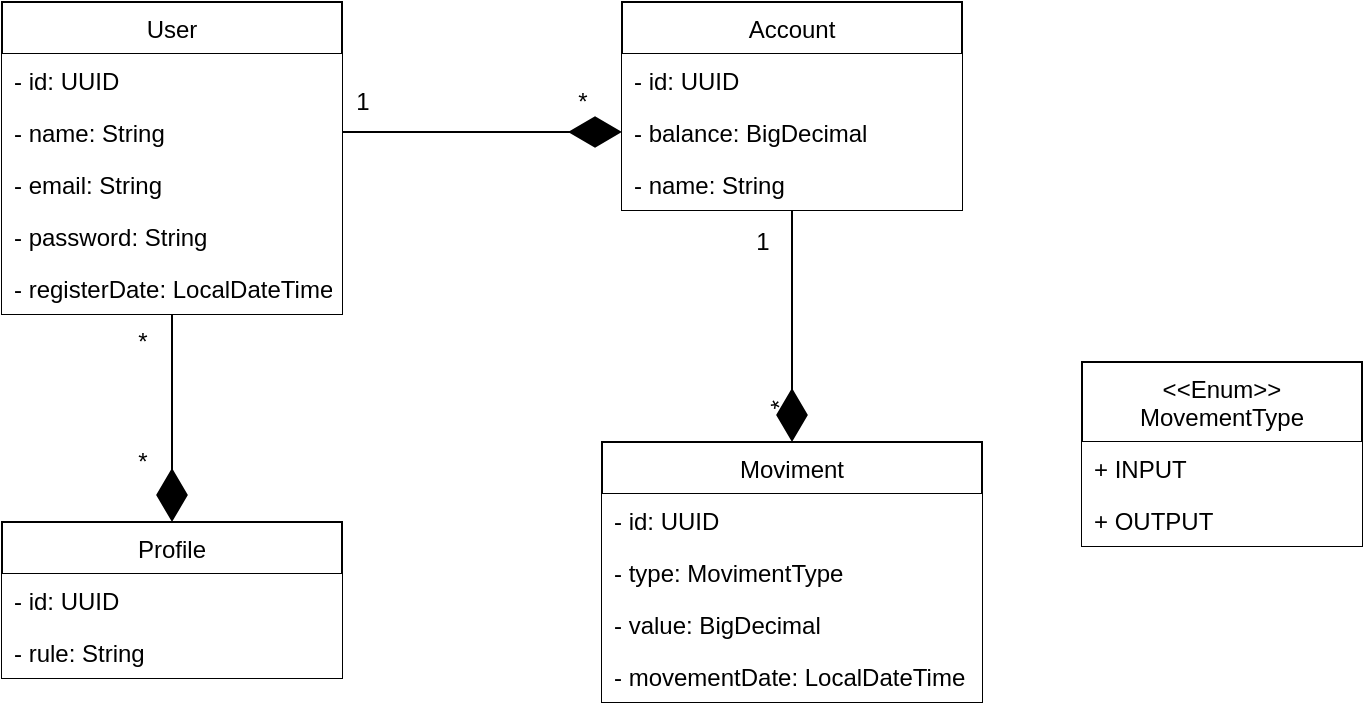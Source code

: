 <mxfile version="15.2.9"><diagram id="xQ3UColhvClSCUnAhvh0" name="Page-1"><mxGraphModel dx="1422" dy="838" grid="1" gridSize="10" guides="1" tooltips="1" connect="1" arrows="1" fold="1" page="1" pageScale="1" pageWidth="850" pageHeight="1100" math="0" shadow="0"><root><mxCell id="0"/><mxCell id="1" parent="0"/><mxCell id="HwW4wrTeVFs28wqbMDQt-1" value="User" style="swimlane;fontStyle=0;childLayout=stackLayout;horizontal=1;startSize=26;fillColor=#FFFFFF;horizontalStack=0;resizeParent=1;resizeParentMax=0;resizeLast=0;collapsible=1;marginBottom=0;" vertex="1" parent="1"><mxGeometry x="10" y="10" width="170" height="156" as="geometry"><mxRectangle x="30" y="190" width="60" height="26" as="alternateBounds"/></mxGeometry></mxCell><mxCell id="HwW4wrTeVFs28wqbMDQt-2" value="- id: UUID" style="text;strokeColor=none;fillColor=#FFFFFF;align=left;verticalAlign=top;spacingLeft=4;spacingRight=4;overflow=hidden;rotatable=0;points=[[0,0.5],[1,0.5]];portConstraint=eastwest;" vertex="1" parent="HwW4wrTeVFs28wqbMDQt-1"><mxGeometry y="26" width="170" height="26" as="geometry"/></mxCell><mxCell id="HwW4wrTeVFs28wqbMDQt-3" value="- name: String" style="text;strokeColor=none;fillColor=#FFFFFF;align=left;verticalAlign=top;spacingLeft=4;spacingRight=4;overflow=hidden;rotatable=0;points=[[0,0.5],[1,0.5]];portConstraint=eastwest;" vertex="1" parent="HwW4wrTeVFs28wqbMDQt-1"><mxGeometry y="52" width="170" height="26" as="geometry"/></mxCell><mxCell id="HwW4wrTeVFs28wqbMDQt-7" value="- email: String" style="text;strokeColor=none;fillColor=#FFFFFF;align=left;verticalAlign=top;spacingLeft=4;spacingRight=4;overflow=hidden;rotatable=0;points=[[0,0.5],[1,0.5]];portConstraint=eastwest;" vertex="1" parent="HwW4wrTeVFs28wqbMDQt-1"><mxGeometry y="78" width="170" height="26" as="geometry"/></mxCell><mxCell id="HwW4wrTeVFs28wqbMDQt-8" value="- password: String" style="text;strokeColor=none;fillColor=#FFFFFF;align=left;verticalAlign=top;spacingLeft=4;spacingRight=4;overflow=hidden;rotatable=0;points=[[0,0.5],[1,0.5]];portConstraint=eastwest;" vertex="1" parent="HwW4wrTeVFs28wqbMDQt-1"><mxGeometry y="104" width="170" height="26" as="geometry"/></mxCell><mxCell id="HwW4wrTeVFs28wqbMDQt-9" value="- registerDate: LocalDateTime&#10;" style="text;strokeColor=none;fillColor=#FFFFFF;align=left;verticalAlign=top;spacingLeft=4;spacingRight=4;overflow=hidden;rotatable=0;points=[[0,0.5],[1,0.5]];portConstraint=eastwest;" vertex="1" parent="HwW4wrTeVFs28wqbMDQt-1"><mxGeometry y="130" width="170" height="26" as="geometry"/></mxCell><mxCell id="HwW4wrTeVFs28wqbMDQt-10" value="Profile" style="swimlane;fontStyle=0;childLayout=stackLayout;horizontal=1;startSize=26;fillColor=#FFFFFF;horizontalStack=0;resizeParent=1;resizeParentMax=0;resizeLast=0;collapsible=1;marginBottom=0;" vertex="1" parent="1"><mxGeometry x="10" y="270" width="170" height="78" as="geometry"><mxRectangle x="30" y="190" width="60" height="26" as="alternateBounds"/></mxGeometry></mxCell><mxCell id="HwW4wrTeVFs28wqbMDQt-11" value="- id: UUID" style="text;strokeColor=none;fillColor=#FFFFFF;align=left;verticalAlign=top;spacingLeft=4;spacingRight=4;overflow=hidden;rotatable=0;points=[[0,0.5],[1,0.5]];portConstraint=eastwest;" vertex="1" parent="HwW4wrTeVFs28wqbMDQt-10"><mxGeometry y="26" width="170" height="26" as="geometry"/></mxCell><mxCell id="HwW4wrTeVFs28wqbMDQt-12" value="- rule: String" style="text;strokeColor=none;fillColor=#FFFFFF;align=left;verticalAlign=top;spacingLeft=4;spacingRight=4;overflow=hidden;rotatable=0;points=[[0,0.5],[1,0.5]];portConstraint=eastwest;" vertex="1" parent="HwW4wrTeVFs28wqbMDQt-10"><mxGeometry y="52" width="170" height="26" as="geometry"/></mxCell><mxCell id="HwW4wrTeVFs28wqbMDQt-16" value="Account" style="swimlane;fontStyle=0;childLayout=stackLayout;horizontal=1;startSize=26;fillColor=#FFFFFF;horizontalStack=0;resizeParent=1;resizeParentMax=0;resizeLast=0;collapsible=1;marginBottom=0;" vertex="1" parent="1"><mxGeometry x="320" y="10" width="170" height="104" as="geometry"><mxRectangle x="30" y="190" width="60" height="26" as="alternateBounds"/></mxGeometry></mxCell><mxCell id="HwW4wrTeVFs28wqbMDQt-17" value="- id: UUID" style="text;strokeColor=none;fillColor=#FFFFFF;align=left;verticalAlign=top;spacingLeft=4;spacingRight=4;overflow=hidden;rotatable=0;points=[[0,0.5],[1,0.5]];portConstraint=eastwest;" vertex="1" parent="HwW4wrTeVFs28wqbMDQt-16"><mxGeometry y="26" width="170" height="26" as="geometry"/></mxCell><mxCell id="HwW4wrTeVFs28wqbMDQt-18" value="- balance: BigDecimal" style="text;strokeColor=none;fillColor=#FFFFFF;align=left;verticalAlign=top;spacingLeft=4;spacingRight=4;overflow=hidden;rotatable=0;points=[[0,0.5],[1,0.5]];portConstraint=eastwest;" vertex="1" parent="HwW4wrTeVFs28wqbMDQt-16"><mxGeometry y="52" width="170" height="26" as="geometry"/></mxCell><mxCell id="HwW4wrTeVFs28wqbMDQt-21" value="- name: String" style="text;strokeColor=none;fillColor=#FFFFFF;align=left;verticalAlign=top;spacingLeft=4;spacingRight=4;overflow=hidden;rotatable=0;points=[[0,0.5],[1,0.5]];portConstraint=eastwest;" vertex="1" parent="HwW4wrTeVFs28wqbMDQt-16"><mxGeometry y="78" width="170" height="26" as="geometry"/></mxCell><mxCell id="HwW4wrTeVFs28wqbMDQt-22" value="Moviment" style="swimlane;fontStyle=0;childLayout=stackLayout;horizontal=1;startSize=26;fillColor=#FFFFFF;horizontalStack=0;resizeParent=1;resizeParentMax=0;resizeLast=0;collapsible=1;marginBottom=0;" vertex="1" parent="1"><mxGeometry x="310" y="230" width="190" height="130" as="geometry"><mxRectangle x="30" y="190" width="60" height="26" as="alternateBounds"/></mxGeometry></mxCell><mxCell id="HwW4wrTeVFs28wqbMDQt-23" value="- id: UUID" style="text;strokeColor=none;fillColor=#FFFFFF;align=left;verticalAlign=top;spacingLeft=4;spacingRight=4;overflow=hidden;rotatable=0;points=[[0,0.5],[1,0.5]];portConstraint=eastwest;" vertex="1" parent="HwW4wrTeVFs28wqbMDQt-22"><mxGeometry y="26" width="190" height="26" as="geometry"/></mxCell><mxCell id="HwW4wrTeVFs28wqbMDQt-24" value="- type: MovimentType" style="text;strokeColor=none;fillColor=#FFFFFF;align=left;verticalAlign=top;spacingLeft=4;spacingRight=4;overflow=hidden;rotatable=0;points=[[0,0.5],[1,0.5]];portConstraint=eastwest;" vertex="1" parent="HwW4wrTeVFs28wqbMDQt-22"><mxGeometry y="52" width="190" height="26" as="geometry"/></mxCell><mxCell id="HwW4wrTeVFs28wqbMDQt-26" value="- value: BigDecimal" style="text;strokeColor=none;fillColor=#FFFFFF;align=left;verticalAlign=top;spacingLeft=4;spacingRight=4;overflow=hidden;rotatable=0;points=[[0,0.5],[1,0.5]];portConstraint=eastwest;" vertex="1" parent="HwW4wrTeVFs28wqbMDQt-22"><mxGeometry y="78" width="190" height="26" as="geometry"/></mxCell><mxCell id="HwW4wrTeVFs28wqbMDQt-27" value="- movementDate: LocalDateTime" style="text;strokeColor=none;fillColor=#FFFFFF;align=left;verticalAlign=top;spacingLeft=4;spacingRight=4;overflow=hidden;rotatable=0;points=[[0,0.5],[1,0.5]];portConstraint=eastwest;" vertex="1" parent="HwW4wrTeVFs28wqbMDQt-22"><mxGeometry y="104" width="190" height="26" as="geometry"/></mxCell><mxCell id="HwW4wrTeVFs28wqbMDQt-30" value="" style="endArrow=diamondThin;endFill=1;endSize=24;html=1;entryX=0.5;entryY=0;entryDx=0;entryDy=0;exitX=0.5;exitY=1;exitDx=0;exitDy=0;" edge="1" parent="1" source="HwW4wrTeVFs28wqbMDQt-1" target="HwW4wrTeVFs28wqbMDQt-10"><mxGeometry width="160" relative="1" as="geometry"><mxPoint x="160" y="230" as="sourcePoint"/><mxPoint x="320" y="230" as="targetPoint"/></mxGeometry></mxCell><mxCell id="HwW4wrTeVFs28wqbMDQt-31" value="*" style="text;html=1;align=center;verticalAlign=middle;resizable=0;points=[];autosize=1;strokeColor=none;fillColor=none;" vertex="1" parent="1"><mxGeometry x="70" y="230" width="20" height="20" as="geometry"/></mxCell><mxCell id="HwW4wrTeVFs28wqbMDQt-32" value="*" style="text;html=1;align=center;verticalAlign=middle;resizable=0;points=[];autosize=1;strokeColor=none;fillColor=none;" vertex="1" parent="1"><mxGeometry x="70" y="170" width="20" height="20" as="geometry"/></mxCell><mxCell id="HwW4wrTeVFs28wqbMDQt-33" value="" style="endArrow=diamondThin;endFill=1;endSize=24;html=1;entryX=0;entryY=0.5;entryDx=0;entryDy=0;exitX=1;exitY=0.5;exitDx=0;exitDy=0;" edge="1" parent="1" source="HwW4wrTeVFs28wqbMDQt-3" target="HwW4wrTeVFs28wqbMDQt-18"><mxGeometry width="160" relative="1" as="geometry"><mxPoint x="190" y="170" as="sourcePoint"/><mxPoint x="350" y="170" as="targetPoint"/></mxGeometry></mxCell><mxCell id="HwW4wrTeVFs28wqbMDQt-34" value="1" style="text;html=1;align=center;verticalAlign=middle;resizable=0;points=[];autosize=1;strokeColor=none;fillColor=none;" vertex="1" parent="1"><mxGeometry x="180" y="50" width="20" height="20" as="geometry"/></mxCell><mxCell id="HwW4wrTeVFs28wqbMDQt-35" value="*" style="text;html=1;align=center;verticalAlign=middle;resizable=0;points=[];autosize=1;strokeColor=none;fillColor=none;" vertex="1" parent="1"><mxGeometry x="290" y="50" width="20" height="20" as="geometry"/></mxCell><mxCell id="HwW4wrTeVFs28wqbMDQt-36" value="" style="endArrow=diamondThin;endFill=1;endSize=24;html=1;exitX=0.5;exitY=1;exitDx=0;exitDy=0;entryX=0.5;entryY=0;entryDx=0;entryDy=0;" edge="1" parent="1" source="HwW4wrTeVFs28wqbMDQt-16" target="HwW4wrTeVFs28wqbMDQt-22"><mxGeometry width="160" relative="1" as="geometry"><mxPoint x="190" y="85" as="sourcePoint"/><mxPoint x="420" y="220" as="targetPoint"/></mxGeometry></mxCell><mxCell id="HwW4wrTeVFs28wqbMDQt-38" value="*" style="text;html=1;align=center;verticalAlign=middle;resizable=0;points=[];autosize=1;strokeColor=none;fillColor=none;rotation=117;" vertex="1" parent="1"><mxGeometry x="385" y="200" width="20" height="20" as="geometry"/></mxCell><mxCell id="HwW4wrTeVFs28wqbMDQt-39" value="1" style="text;html=1;align=center;verticalAlign=middle;resizable=0;points=[];autosize=1;strokeColor=none;fillColor=none;" vertex="1" parent="1"><mxGeometry x="380" y="120" width="20" height="20" as="geometry"/></mxCell><mxCell id="HwW4wrTeVFs28wqbMDQt-40" value="&lt;&lt;Enum&gt;&gt;&#10;MovementType" style="swimlane;fontStyle=0;childLayout=stackLayout;horizontal=1;startSize=40;fillColor=default;horizontalStack=0;resizeParent=1;resizeParentMax=0;resizeLast=0;collapsible=1;marginBottom=0;" vertex="1" parent="1"><mxGeometry x="550" y="190" width="140" height="92" as="geometry"/></mxCell><mxCell id="HwW4wrTeVFs28wqbMDQt-41" value="+ INPUT" style="text;strokeColor=none;fillColor=default;align=left;verticalAlign=top;spacingLeft=4;spacingRight=4;overflow=hidden;rotatable=0;points=[[0,0.5],[1,0.5]];portConstraint=eastwest;" vertex="1" parent="HwW4wrTeVFs28wqbMDQt-40"><mxGeometry y="40" width="140" height="26" as="geometry"/></mxCell><mxCell id="HwW4wrTeVFs28wqbMDQt-42" value="+ OUTPUT" style="text;strokeColor=none;fillColor=default;align=left;verticalAlign=top;spacingLeft=4;spacingRight=4;overflow=hidden;rotatable=0;points=[[0,0.5],[1,0.5]];portConstraint=eastwest;" vertex="1" parent="HwW4wrTeVFs28wqbMDQt-40"><mxGeometry y="66" width="140" height="26" as="geometry"/></mxCell></root></mxGraphModel></diagram></mxfile>